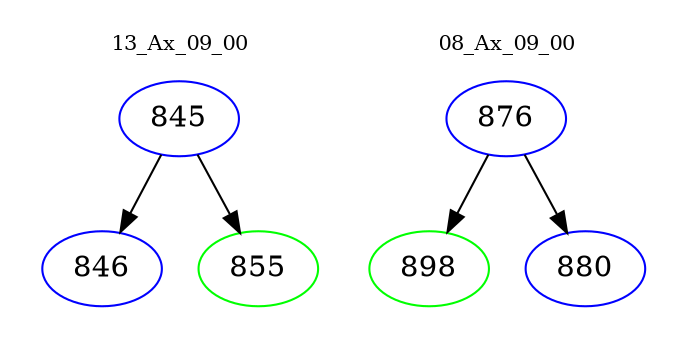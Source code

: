 digraph{
subgraph cluster_0 {
color = white
label = "13_Ax_09_00";
fontsize=10;
T0_845 [label="845", color="blue"]
T0_845 -> T0_846 [color="black"]
T0_846 [label="846", color="blue"]
T0_845 -> T0_855 [color="black"]
T0_855 [label="855", color="green"]
}
subgraph cluster_1 {
color = white
label = "08_Ax_09_00";
fontsize=10;
T1_876 [label="876", color="blue"]
T1_876 -> T1_898 [color="black"]
T1_898 [label="898", color="green"]
T1_876 -> T1_880 [color="black"]
T1_880 [label="880", color="blue"]
}
}
